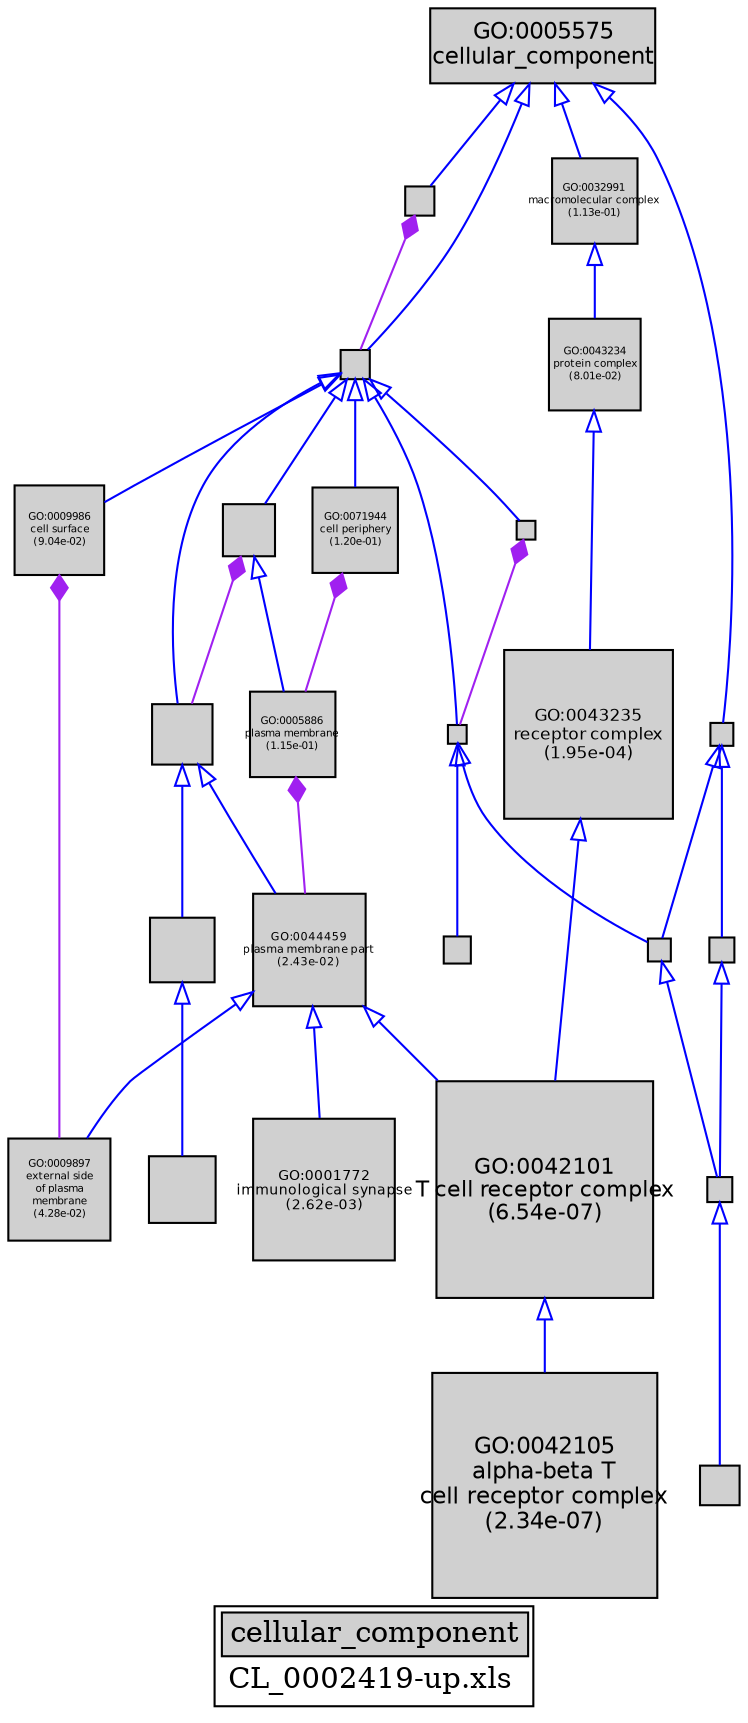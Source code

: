digraph "cellular_component" {
graph [ bgcolor = "#FFFFFF", label = <<TABLE COLOR="black" BGCOLOR="white"><TR><TD COLSPAN="2" BGCOLOR="#D0D0D0"><FONT COLOR="black">cellular_component</FONT></TD></TR><TR><TD BORDER="0">CL_0002419-up.xls</TD></TR></TABLE>> ];
node [ fontname = "Helvetica" ];

subgraph "nodes" {

node [ style = "filled", fixedsize = "true", width = 1, shape = "box", fontsize = 9, fillcolor = "#D0D0D0", fontcolor = "black", color = "black" ];

"GO:0005623" [ URL = "#GO:0005623", label = "", width = 0.189942502945, shape = "box", height = 0.189942502945 ];
"GO:0016020" [ URL = "#GO:0016020", label = "", width = 0.341046204662, shape = "box", height = 0.341046204662 ];
"GO:0042105" [ URL = "#GO:0042105", label = <<TABLE BORDER="0"><TR><TD>GO:0042105<BR/>alpha-beta T<BR/>cell receptor complex<BR/>(2.34e-07)</TD></TR></TABLE>>, width = 1.5, shape = "box", fontsize = 10.8, height = 1.5 ];
"GO:0043235" [ URL = "#GO:0043235", label = <<TABLE BORDER="0"><TR><TD>GO:0043235<BR/>receptor complex<BR/>(1.95e-04)</TD></TR></TABLE>>, width = 1.12394962129, shape = "box", fontsize = 8.09243727328, height = 1.12394962129 ];
"GO:0043234" [ URL = "#GO:0043234", label = <<TABLE BORDER="0"><TR><TD>GO:0043234<BR/>protein complex<BR/>(8.01e-02)</TD></TR></TABLE>>, width = 0.616732686239, shape = "box", fontsize = 5.0, height = 0.616732686239 ];
"GO:0009986" [ URL = "#GO:0009986", label = <<TABLE BORDER="0"><TR><TD>GO:0009986<BR/>cell surface<BR/>(9.04e-02)</TD></TR></TABLE>>, width = 0.602202143827, shape = "box", fontsize = 5.0, height = 0.602202143827 ];
"GO:0031224" [ URL = "#GO:0031224", label = "", width = 0.434189311182, shape = "box", height = 0.434189311182 ];
"GO:0042101" [ URL = "#GO:0042101", label = <<TABLE BORDER="0"><TR><TD>GO:0042101<BR/>T cell receptor complex<BR/>(6.54e-07)</TD></TR></TABLE>>, width = 1.44878468517, shape = "box", fontsize = 10.4312497332, height = 1.44878468517 ];
"GO:0044464" [ URL = "#GO:0044464", label = "", width = 0.189942502945, shape = "box", height = 0.189942502945 ];
"GO:0016021" [ URL = "#GO:0016021", label = "", width = 0.440883189465, shape = "box", height = 0.440883189465 ];
"GO:0044459" [ URL = "#GO:0044459", label = <<TABLE BORDER="0"><TR><TD>GO:0044459<BR/>plasma membrane part<BR/>(2.43e-02)</TD></TR></TABLE>>, width = 0.745269993273, shape = "box", fontsize = 5.36594395157, height = 0.745269993273 ];
"GO:0032991" [ URL = "#GO:0032991", label = <<TABLE BORDER="0"><TR><TD>GO:0032991<BR/>macromolecular complex<BR/>(1.13e-01)</TD></TR></TABLE>>, width = 0.573921821257, shape = "box", fontsize = 5.0, height = 0.573921821257 ];
"GO:0043226" [ URL = "#GO:0043226", label = "", width = 0.149141062711, shape = "box", height = 0.149141062711 ];
"GO:0005634" [ URL = "#GO:0005634", label = "", width = 0.26642238583, shape = "box", height = 0.26642238583 ];
"GO:0043231" [ URL = "#GO:0043231", label = "", width = 0.171455593805, shape = "box", height = 0.171455593805 ];
"GO:0043227" [ URL = "#GO:0043227", label = "", width = 0.171092690432, shape = "box", height = 0.171092690432 ];
"GO:0009897" [ URL = "#GO:0009897", label = <<TABLE BORDER="0"><TR><TD>GO:0009897<BR/>external side<BR/>of plasma<BR/>membrane<BR/>(4.28e-02)</TD></TR></TABLE>>, width = 0.687204241752, shape = "box", fontsize = 5.0, height = 0.687204241752 ];
"GO:0044424" [ URL = "#GO:0044424", label = "", width = 0.126135839995, shape = "box", height = 0.126135839995 ];
"GO:0001772" [ URL = "#GO:0001772", label = <<TABLE BORDER="0"><TR><TD>GO:0001772<BR/>immunological synapse<BR/>(2.62e-03)</TD></TR></TABLE>>, width = 0.939215055684, shape = "box", fontsize = 6.76234840093, height = 0.939215055684 ];
"GO:0005575" [ URL = "#GO:0005575", label = <<TABLE BORDER="0"><TR><TD>GO:0005575<BR/>cellular_component</TD></TR></TABLE>>, width = 1.5, shape = "box", fontsize = 10.8 ];
"GO:0005737" [ URL = "#GO:0005737", label = "", width = 0.175700663791, shape = "box", height = 0.175700663791 ];
"GO:0044425" [ URL = "#GO:0044425", label = "", width = 0.402761157812, shape = "box", height = 0.402761157812 ];
"GO:0043229" [ URL = "#GO:0043229", label = "", width = 0.149625747753, shape = "box", height = 0.149625747753 ];
"GO:0005886" [ URL = "#GO:0005886", label = <<TABLE BORDER="0"><TR><TD>GO:0005886<BR/>plasma membrane<BR/>(1.15e-01)</TD></TR></TABLE>>, width = 0.572456545225, shape = "box", fontsize = 5.0, height = 0.572456545225 ];
"GO:0071944" [ URL = "#GO:0071944", label = <<TABLE BORDER="0"><TR><TD>GO:0071944<BR/>cell periphery<BR/>(1.20e-01)</TD></TR></TABLE>>, width = 0.566794573648, shape = "box", fontsize = 5.0, height = 0.566794573648 ];
"GO:0005622" [ URL = "#GO:0005622", label = "", width = 0.123248817497, shape = "box", height = 0.123248817497 ];
}
subgraph "edges" {


edge [ dir = "back", weight = 1 ];
subgraph "regulates" {


edge [ color = "cyan", arrowtail = "none" ];
subgraph "positive" {


edge [ color = "green", arrowtail = "vee" ];
}
subgraph "negative" {


edge [ color = "red", arrowtail = "tee" ];
}
}
subgraph "part_of" {


edge [ color = "purple", arrowtail = "diamond", weight = 2.5 ];
"GO:0016020" -> "GO:0044425";
"GO:0005622" -> "GO:0044424";
"GO:0009986" -> "GO:0009897";
"GO:0071944" -> "GO:0005886";
"GO:0005886" -> "GO:0044459";
"GO:0005623" -> "GO:0044464";
}
subgraph "is_a" {


edge [ color = "blue", arrowtail = "empty", weight = 5.0 ];
"GO:0044464" -> "GO:0009986";
"GO:0044464" -> "GO:0044425";
"GO:0044459" -> "GO:0009897";
"GO:0043226" -> "GO:0043227";
"GO:0043229" -> "GO:0043231";
"GO:0044459" -> "GO:0042101";
"GO:0043231" -> "GO:0005634";
"GO:0005575" -> "GO:0032991";
"GO:0044425" -> "GO:0044459";
"GO:0032991" -> "GO:0043234";
"GO:0044424" -> "GO:0005737";
"GO:0016020" -> "GO:0005886";
"GO:0043234" -> "GO:0043235";
"GO:0044464" -> "GO:0044424";
"GO:0005575" -> "GO:0043226";
"GO:0044464" -> "GO:0005622";
"GO:0031224" -> "GO:0016021";
"GO:0005575" -> "GO:0044464";
"GO:0043235" -> "GO:0042101";
"GO:0005575" -> "GO:0005623";
"GO:0044464" -> "GO:0071944";
"GO:0043226" -> "GO:0043229";
"GO:0042101" -> "GO:0042105";
"GO:0043227" -> "GO:0043231";
"GO:0044425" -> "GO:0031224";
"GO:0044424" -> "GO:0043229";
"GO:0044459" -> "GO:0001772";
"GO:0044464" -> "GO:0016020";
}
}
}
